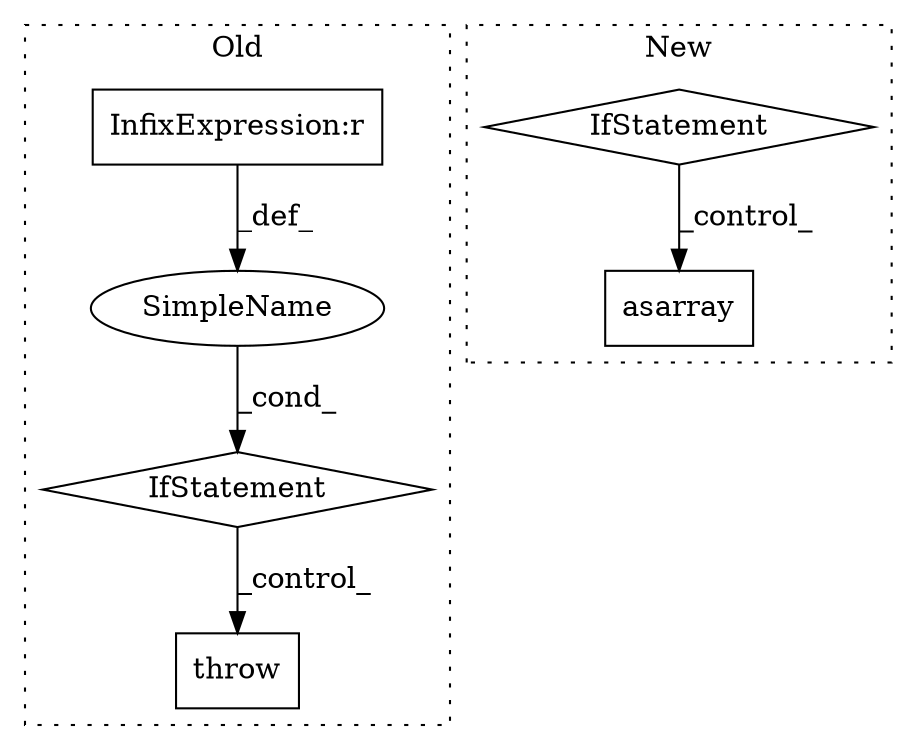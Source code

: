 digraph G {
subgraph cluster0 {
1 [label="throw" a="53" s="743" l="6" shape="box"];
3 [label="IfStatement" a="25" s="446,487" l="4,2" shape="diamond"];
4 [label="SimpleName" a="42" s="" l="" shape="ellipse"];
5 [label="InfixExpression:r" a="27" s="477" l="4" shape="box"];
label = "Old";
style="dotted";
}
subgraph cluster1 {
2 [label="asarray" a="32" s="2190,2233" l="8,1" shape="box"];
6 [label="IfStatement" a="25" s="1102,1120" l="4,2" shape="diamond"];
label = "New";
style="dotted";
}
3 -> 1 [label="_control_"];
4 -> 3 [label="_cond_"];
5 -> 4 [label="_def_"];
6 -> 2 [label="_control_"];
}